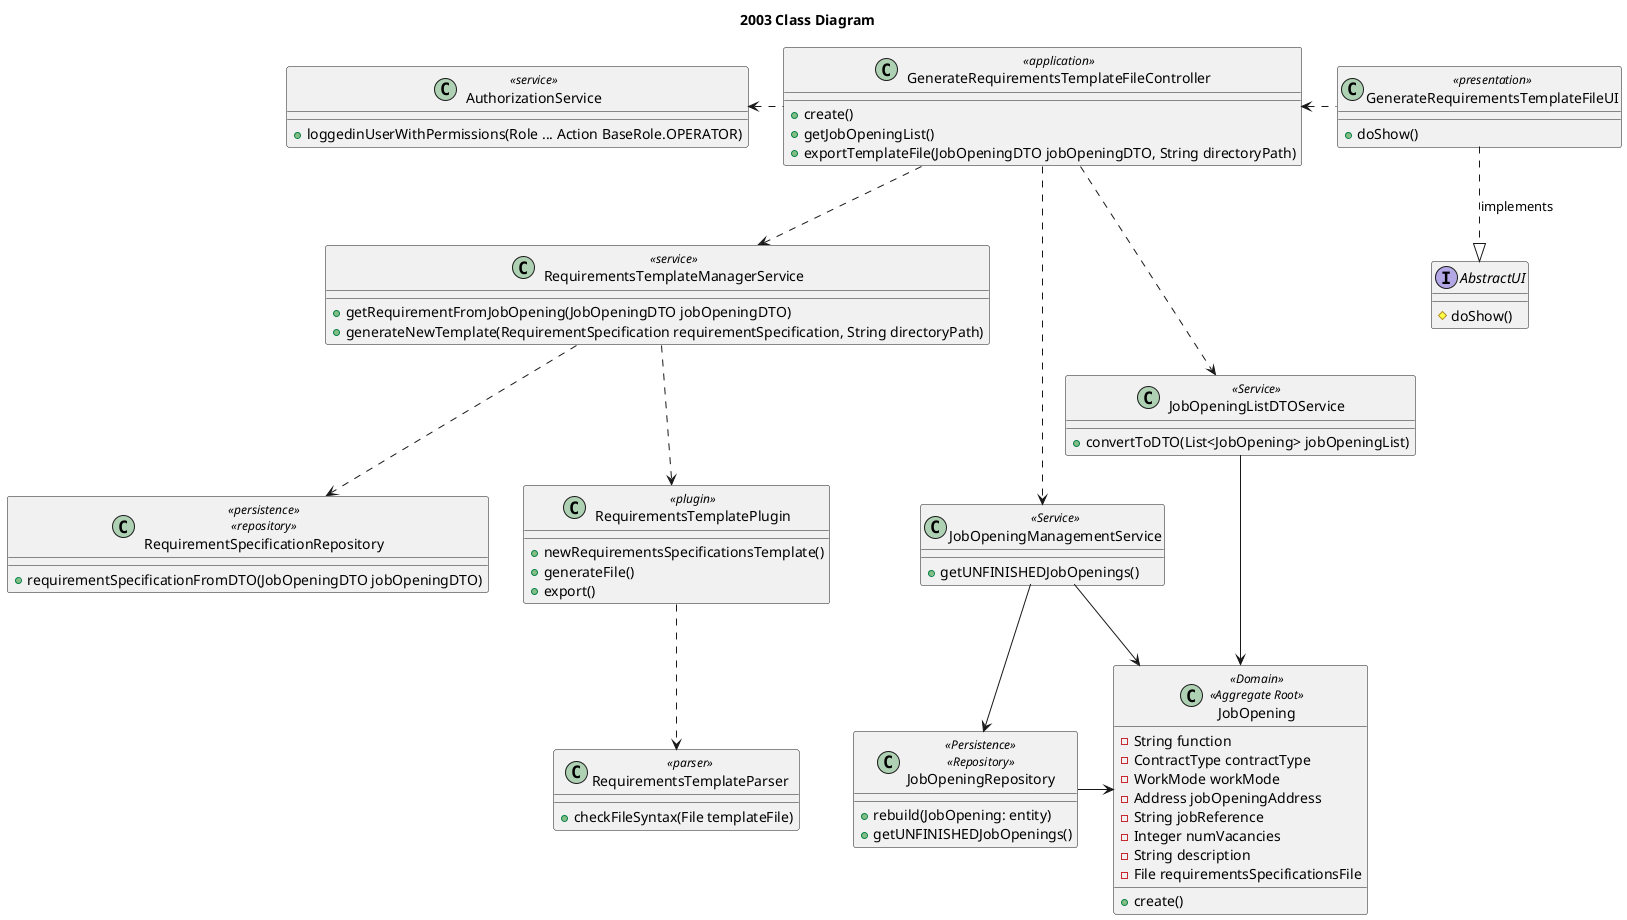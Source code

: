 @startuml US2003_class_diagram
'https://plantuml.com/class-diagram

title 2003 Class Diagram

interface AbstractUI {
# doShow()
}

class GenerateRequirementsTemplateFileUI <<presentation>>  {
+ doShow()
}

class GenerateRequirementsTemplateFileController <<application>> {
+ create()
+ getJobOpeningList()
+ exportTemplateFile(JobOpeningDTO jobOpeningDTO, String directoryPath)
}

class RequirementsTemplateManagerService <<service>> {
+ getRequirementFromJobOpening(JobOpeningDTO jobOpeningDTO)
+ generateNewTemplate(RequirementSpecification requirementSpecification, String directoryPath)
}

class RequirementSpecificationRepository <<persistence>>\n<<repository>> {
+ requirementSpecificationFromDTO(JobOpeningDTO jobOpeningDTO)
}

class RequirementsTemplatePlugin <<plugin>> {
+ newRequirementsSpecificationsTemplate()
+ generateFile()
+ export()
}

class RequirementsTemplateParser <<parser>> {
+ checkFileSyntax(File templateFile)
}

class AuthorizationService <<service>> {
+ loggedinUserWithPermissions(Role ... Action BaseRole.OPERATOR)
}

class JobOpeningRepository <<Persistence>> <<Repository>> {
+ rebuild(JobOpening: entity)
+ getUNFINISHEDJobOpenings()
}

class JobOpeningManagementService <<Service>> {
+ getUNFINISHEDJobOpenings()
}

class JobOpeningListDTOService <<Service>> {
+ convertToDTO(List<JobOpening> jobOpeningList)
}

class JobOpening <<Domain>> <<Aggregate Root>> {
- String function
- ContractType contractType
- WorkMode workMode
- Address jobOpeningAddress
- String jobReference
- Integer numVacancies
- String description
- File requirementsSpecificationsFile
+ create()
}


'Associations
AbstractUI <|.up. GenerateRequirementsTemplateFileUI : implements
GenerateRequirementsTemplateFileUI .left.> GenerateRequirementsTemplateFileController

GenerateRequirementsTemplateFileController .left.> AuthorizationService
GenerateRequirementsTemplateFileController ...> JobOpeningManagementService
GenerateRequirementsTemplateFileController ..> JobOpeningListDTOService
GenerateRequirementsTemplateFileController ..> RequirementsTemplateManagerService

'Domain Layer
JobOpeningManagementService --> JobOpeningRepository
JobOpeningManagementService --> JobOpening
JobOpeningListDTOService --> JobOpening
JobOpeningRepository -> JobOpening

RequirementsTemplateManagerService ..> RequirementSpecificationRepository
RequirementsTemplateManagerService ..> RequirementsTemplatePlugin
RequirementsTemplatePlugin ..> RequirementsTemplateParser

@enduml
